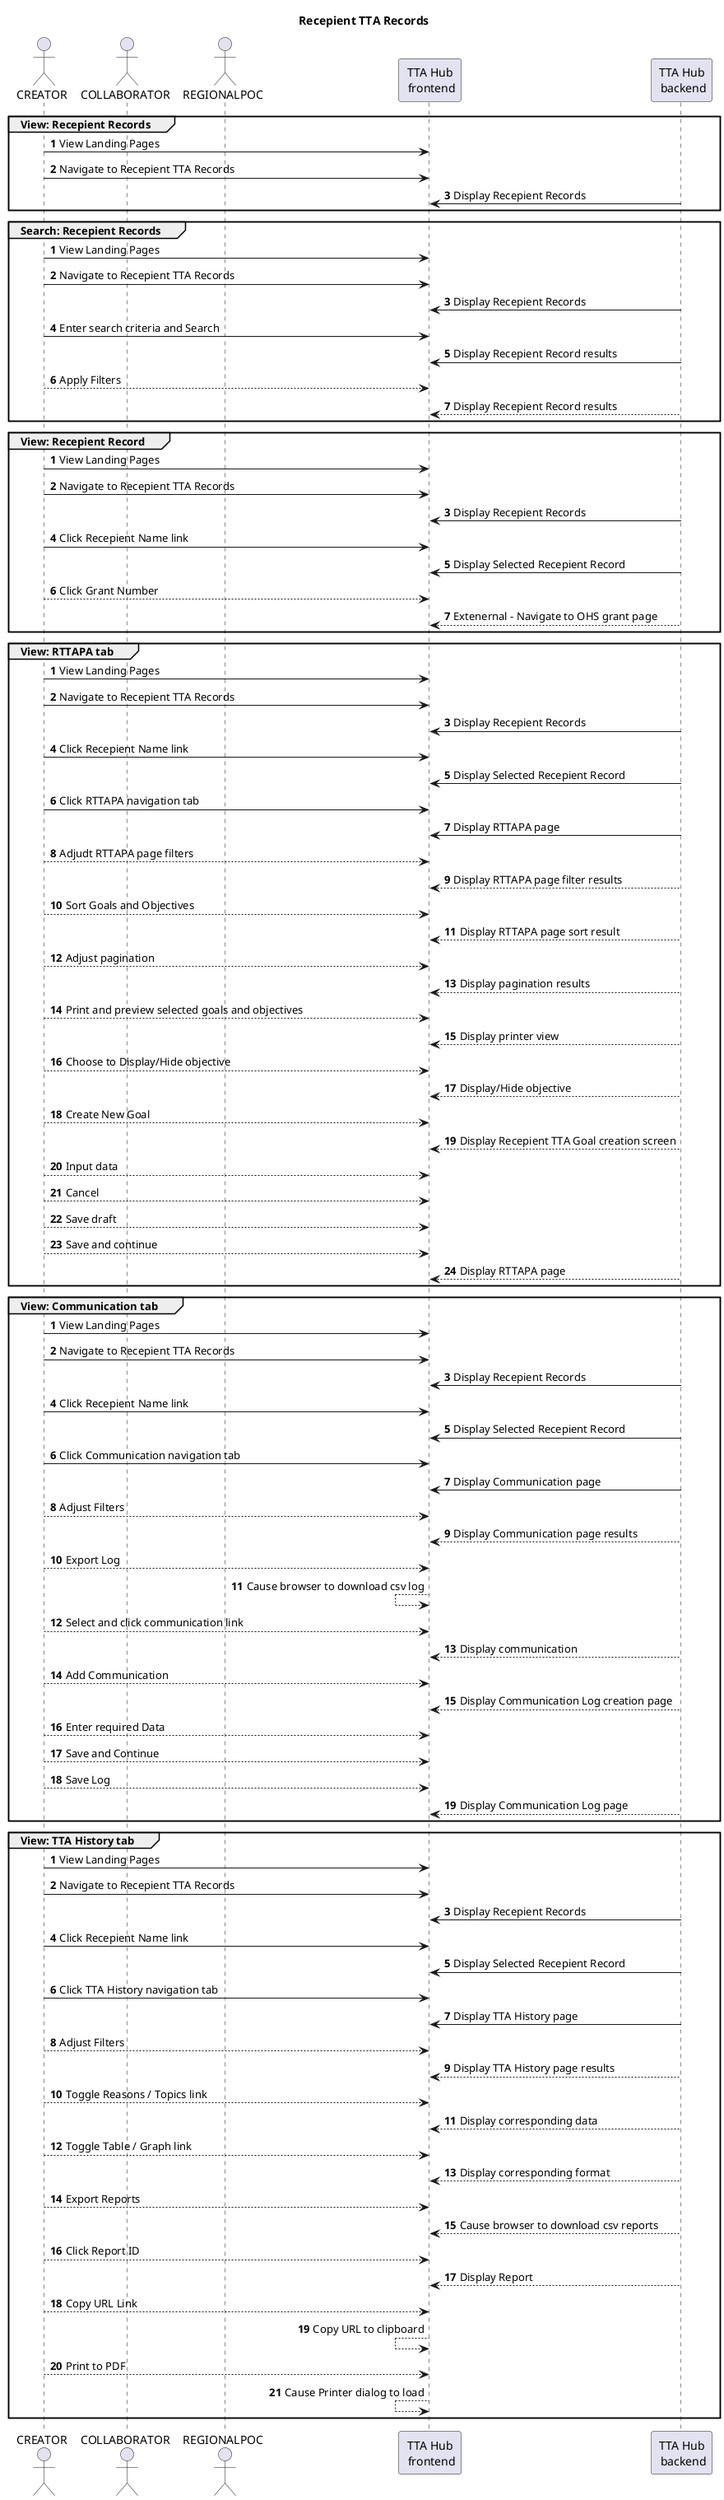 @startuml

title "Recepient TTA Records"

actor CREATOR as CR
actor COLLABORATOR as CL
actor REGIONALPOC as RPOC
participant "TTA Hub\n frontend" as FRONTEND
participant "TTA Hub\n backend" as BACKEND

group View: Recepient Records
    autonumber 1
    CR -> FRONTEND : View Landing Pages
    CR -> FRONTEND : Navigate to Recepient TTA Records
    FRONTEND <- BACKEND: Display Recepient Records
end

group Search: Recepient Records
    autonumber 1
    CR -> FRONTEND : View Landing Pages
    CR -> FRONTEND : Navigate to Recepient TTA Records
    FRONTEND <- BACKEND: Display Recepient Records
    CR -> FRONTEND : Enter search criteria and Search
    FRONTEND <- BACKEND : Display Recepient Record results
    CR --> FRONTEND : Apply Filters
    FRONTEND <-- BACKEND : Display Recepient Record results
end

group View: Recepient Record
    autonumber 1
    CR -> FRONTEND : View Landing Pages
    CR -> FRONTEND : Navigate to Recepient TTA Records
    FRONTEND <- BACKEND: Display Recepient Records
    CR -> FRONTEND : Click Recepient Name link
    FRONTEND <- BACKEND : Display Selected Recepient Record
    CR --> FRONTEND : Click Grant Number
    FRONTEND <-- BACKEND : Extenernal - Navigate to OHS grant page
end

group View: RTTAPA tab
    autonumber 1
    CR -> FRONTEND : View Landing Pages
    CR -> FRONTEND : Navigate to Recepient TTA Records
    FRONTEND <- BACKEND: Display Recepient Records
    CR -> FRONTEND : Click Recepient Name link
    FRONTEND <- BACKEND : Display Selected Recepient Record
    CR -> FRONTEND : Click RTTAPA navigation tab
    FRONTEND <- BACKEND : Display RTTAPA page
    CR --> FRONTEND : Adjudt RTTAPA page filters
    FRONTEND <-- BACKEND : Display RTTAPA page filter results
    CR --> FRONTEND : Sort Goals and Objectives
    FRONTEND <-- BACKEND : Display RTTAPA page sort result
    CR --> FRONTEND : Adjust pagination
    FRONTEND <-- BACKEND : Display pagination results
    CR --> FRONTEND : Print and preview selected goals and objectives
    FRONTEND <-- BACKEND : Display printer view
    CR --> FRONTEND : Choose to Display/Hide objective
    FRONTEND <-- BACKEND : Display/Hide objective
    CR --> FRONTEND : Create New Goal
    FRONTEND <-- BACKEND : Display Recepient TTA Goal creation screen
    CR --> FRONTEND : Input data
    CR --> FRONTEND : Cancel
    CR --> FRONTEND : Save draft
    CR --> FRONTEND : Save and continue
    FRONTEND <-- BACKEND : Display RTTAPA page
end

group View: Communication tab
    autonumber 1
    CR -> FRONTEND : View Landing Pages
    CR -> FRONTEND : Navigate to Recepient TTA Records
    FRONTEND <- BACKEND: Display Recepient Records
    CR -> FRONTEND : Click Recepient Name link
    FRONTEND <- BACKEND : Display Selected Recepient Record
    CR -> FRONTEND : Click Communication navigation tab
    FRONTEND <- BACKEND : Display Communication page
    CR --> FRONTEND : Adjust Filters
    FRONTEND <-- BACKEND : Display Communication page results
    CR --> FRONTEND : Export Log
    FRONTEND <-- FRONTEND : Cause browser to download csv log
    CR --> FRONTEND : Select and click communication link
    FRONTEND <-- BACKEND : Display communication
    CR --> FRONTEND : Add Communication
    FRONTEND <-- BACKEND : Display Communication Log creation page
    CR --> FRONTEND : Enter required Data
    CR --> FRONTEND : Save and Continue
    CR --> FRONTEND : Save Log
    FRONTEND <-- BACKEND : Display Communication Log page
end

group View: TTA History tab
    autonumber 1
    CR -> FRONTEND : View Landing Pages
    CR -> FRONTEND : Navigate to Recepient TTA Records
    FRONTEND <- BACKEND: Display Recepient Records
    CR -> FRONTEND : Click Recepient Name link
    FRONTEND <- BACKEND : Display Selected Recepient Record
    CR -> FRONTEND : Click TTA History navigation tab
    FRONTEND <- BACKEND : Display TTA History page
    CR --> FRONTEND : Adjust Filters
    FRONTEND <-- BACKEND : Display TTA History page results
    CR --> FRONTEND : Toggle Reasons / Topics link
    FRONTEND <-- BACKEND : Display corresponding data
    CR --> FRONTEND : Toggle Table / Graph link
    FRONTEND <-- BACKEND : Display corresponding format
    CR --> FRONTEND : Export Reports
    FRONTEND <-- BACKEND : Cause browser to download csv reports
    CR --> FRONTEND : Click Report ID
    FRONTEND <-- BACKEND : Display Report
    CR --> FRONTEND : Copy URL Link
    FRONTEND <-- FRONTEND : Copy URL to clipboard
    CR --> FRONTEND : Print to PDF
    FRONTEND <-- FRONTEND : Cause Printer dialog to load
end

@enduml
